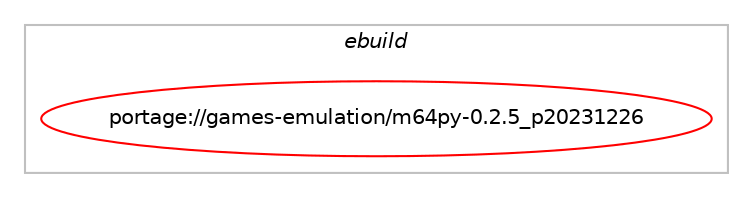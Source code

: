 digraph prolog {

# *************
# Graph options
# *************

newrank=true;
concentrate=true;
compound=true;
graph [rankdir=LR,fontname=Helvetica,fontsize=10,ranksep=1.5];#, ranksep=2.5, nodesep=0.2];
edge  [arrowhead=vee];
node  [fontname=Helvetica,fontsize=10];

# **********
# The ebuild
# **********

subgraph cluster_leftcol {
color=gray;
label=<<i>ebuild</i>>;
id [label="portage://games-emulation/m64py-0.2.5_p20231226", color=red, width=4, href="../games-emulation/m64py-0.2.5_p20231226.svg"];
}

# ****************
# The dependencies
# ****************

subgraph cluster_midcol {
color=gray;
label=<<i>dependencies</i>>;
subgraph cluster_compile {
fillcolor="#eeeeee";
style=filled;
label=<<i>compile</i>>;
}
subgraph cluster_compileandrun {
fillcolor="#eeeeee";
style=filled;
label=<<i>compile and run</i>>;
}
subgraph cluster_run {
fillcolor="#eeeeee";
style=filled;
label=<<i>run</i>>;
# *** BEGIN UNKNOWN DEPENDENCY TYPE (TODO) ***
# id -> equal(use_conditional_group(positive,7z,portage://games-emulation/m64py-0.2.5_p20231226,[package_dependency(portage://games-emulation/m64py-0.2.5_p20231226,run,no,app-arch,p7zip,none,[,,],[],[])]))
# *** END UNKNOWN DEPENDENCY TYPE (TODO) ***

# *** BEGIN UNKNOWN DEPENDENCY TYPE (TODO) ***
# id -> equal(use_conditional_group(positive,python_targets_python3_10,portage://games-emulation/m64py-0.2.5_p20231226,[package_dependency(portage://games-emulation/m64py-0.2.5_p20231226,run,no,dev-lang,python,none,[,,],[slot(3.10)],[])]))
# *** END UNKNOWN DEPENDENCY TYPE (TODO) ***

# *** BEGIN UNKNOWN DEPENDENCY TYPE (TODO) ***
# id -> equal(use_conditional_group(positive,python_targets_python3_11,portage://games-emulation/m64py-0.2.5_p20231226,[package_dependency(portage://games-emulation/m64py-0.2.5_p20231226,run,no,dev-lang,python,none,[,,],[slot(3.11)],[])]))
# *** END UNKNOWN DEPENDENCY TYPE (TODO) ***

# *** BEGIN UNKNOWN DEPENDENCY TYPE (TODO) ***
# id -> equal(use_conditional_group(positive,python_targets_python3_12,portage://games-emulation/m64py-0.2.5_p20231226,[package_dependency(portage://games-emulation/m64py-0.2.5_p20231226,run,no,dev-lang,python,none,[,,],[slot(3.12)],[])]))
# *** END UNKNOWN DEPENDENCY TYPE (TODO) ***

# *** BEGIN UNKNOWN DEPENDENCY TYPE (TODO) ***
# id -> equal(use_conditional_group(positive,rar,portage://games-emulation/m64py-0.2.5_p20231226,[any_of_group([package_dependency(portage://games-emulation/m64py-0.2.5_p20231226,run,no,dev-python,rarfile,none,[,,],[],[use(optenable(python_targets_python3_10),negative),use(optenable(python_targets_python3_11),negative),use(optenable(python_targets_python3_12),negative)]),package_dependency(portage://games-emulation/m64py-0.2.5_p20231226,run,no,app-arch,unrar,none,[,,],[],[]),package_dependency(portage://games-emulation/m64py-0.2.5_p20231226,run,no,app-arch,rar,none,[,,],[],[])])]))
# *** END UNKNOWN DEPENDENCY TYPE (TODO) ***

# *** BEGIN UNKNOWN DEPENDENCY TYPE (TODO) ***
# id -> equal(package_dependency(portage://games-emulation/m64py-0.2.5_p20231226,run,no,dev-python,PyQt5,none,[,,],[],[use(enable(gui),none),use(enable(opengl),none),use(enable(widgets),none),use(optenable(python_targets_python3_10),negative),use(optenable(python_targets_python3_11),negative),use(optenable(python_targets_python3_12),negative)]))
# *** END UNKNOWN DEPENDENCY TYPE (TODO) ***

# *** BEGIN UNKNOWN DEPENDENCY TYPE (TODO) ***
# id -> equal(package_dependency(portage://games-emulation/m64py-0.2.5_p20231226,run,no,dev-python,PySDL2,none,[,,],[],[use(optenable(python_targets_python3_10),negative),use(optenable(python_targets_python3_11),negative),use(optenable(python_targets_python3_12),negative)]))
# *** END UNKNOWN DEPENDENCY TYPE (TODO) ***

# *** BEGIN UNKNOWN DEPENDENCY TYPE (TODO) ***
# id -> equal(package_dependency(portage://games-emulation/m64py-0.2.5_p20231226,run,no,games-emulation,mupen64plus-core,greaterequal,[2.5,,,2.5],[slot(0),subslot(2-sdl2)],[]))
# *** END UNKNOWN DEPENDENCY TYPE (TODO) ***

# *** BEGIN UNKNOWN DEPENDENCY TYPE (TODO) ***
# id -> equal(package_dependency(portage://games-emulation/m64py-0.2.5_p20231226,run,no,media-libs,libsdl2,none,[,,],[],[use(enable(joystick),none),use(enable(video),none)]))
# *** END UNKNOWN DEPENDENCY TYPE (TODO) ***

}
}

# **************
# The candidates
# **************

subgraph cluster_choices {
rank=same;
color=gray;
label=<<i>candidates</i>>;

}

}
